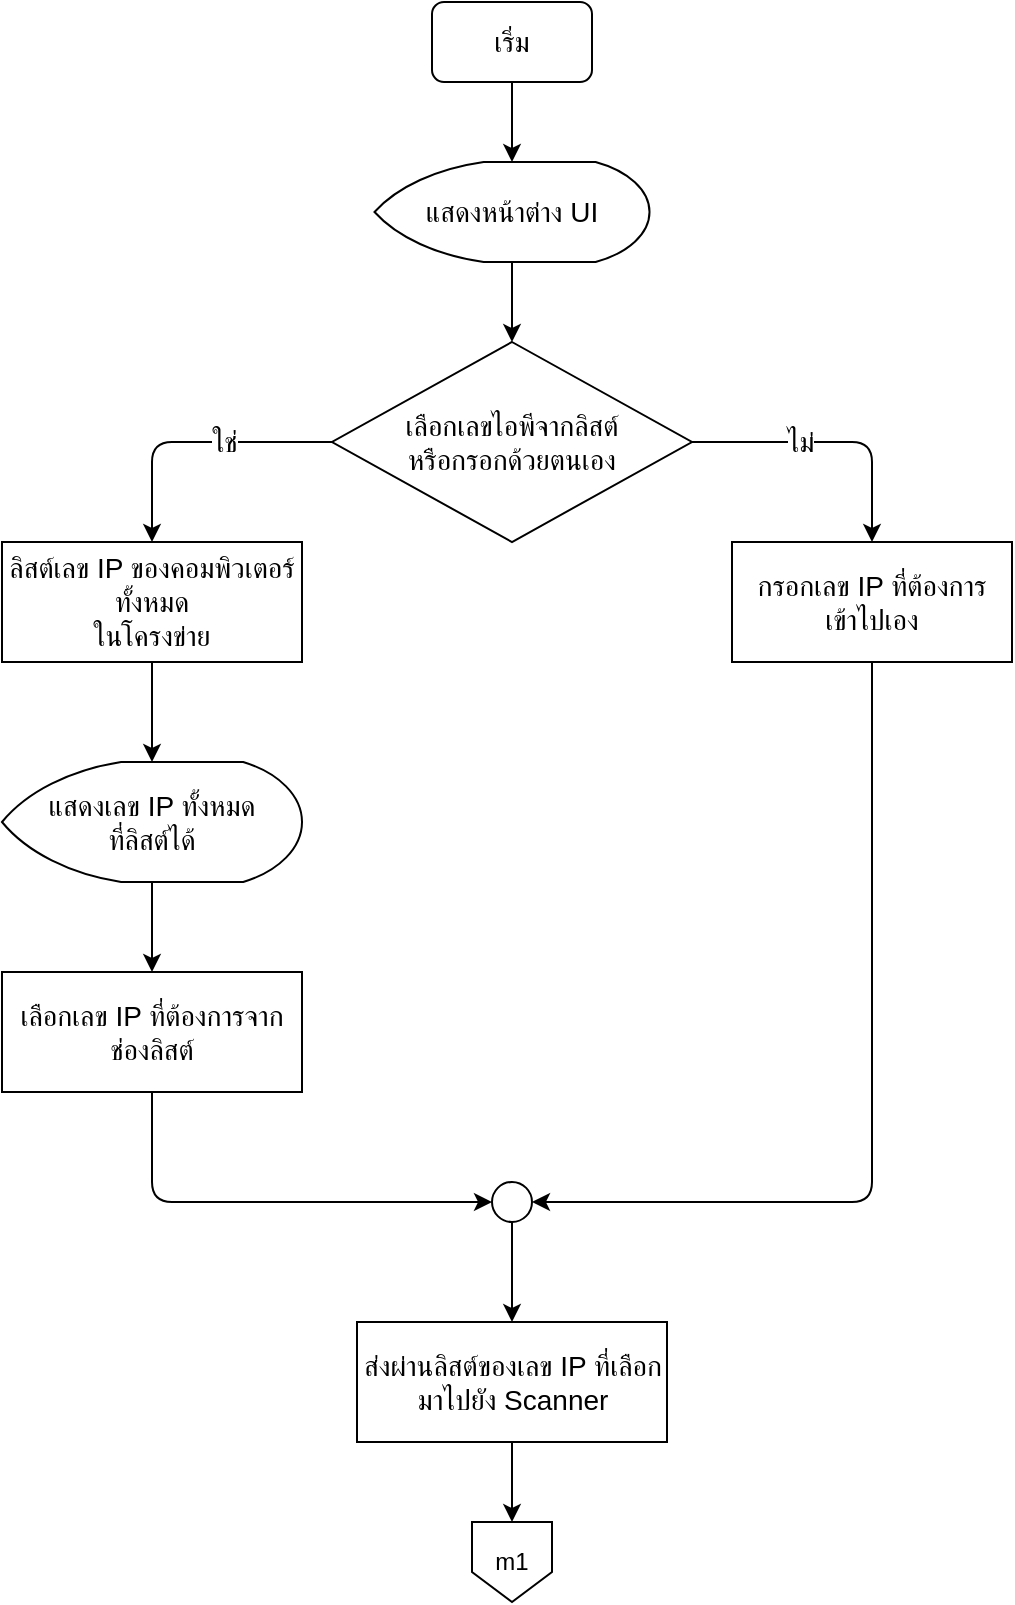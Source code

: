 <mxfile>
    <diagram id="C03Dv9k_8tI_BpTyPAFo" name="Page-1">
        <mxGraphModel dx="1470" dy="719" grid="1" gridSize="10" guides="1" tooltips="1" connect="1" arrows="1" fold="1" page="1" pageScale="1" pageWidth="827" pageHeight="1169" math="0" shadow="0">
            <root>
                <mxCell id="0"/>
                <mxCell id="1" parent="0"/>
                <mxCell id="2" value="" style="edgeStyle=none;html=1;" edge="1" parent="1" source="3" target="16">
                    <mxGeometry relative="1" as="geometry"/>
                </mxCell>
                <mxCell id="3" value="&lt;font style=&quot;font-size: 14px;&quot;&gt;เริ่ม&lt;/font&gt;" style="rounded=1;whiteSpace=wrap;html=1;fontSize=14;" vertex="1" parent="1">
                    <mxGeometry x="360" y="40" width="80" height="40" as="geometry"/>
                </mxCell>
                <mxCell id="4" value="" style="edgeStyle=none;html=1;" edge="1" parent="1" source="5" target="10">
                    <mxGeometry relative="1" as="geometry"/>
                </mxCell>
                <mxCell id="5" value="แสดงเลข IP ทั้งหมด&lt;br style=&quot;font-size: 14px;&quot;&gt;ที่ลิสต์ได้" style="strokeWidth=1;html=1;shape=mxgraph.flowchart.display;whiteSpace=wrap;fontSize=14;" vertex="1" parent="1">
                    <mxGeometry x="145" y="420" width="150" height="60" as="geometry"/>
                </mxCell>
                <mxCell id="6" value="ใช่" style="edgeStyle=none;html=1;entryX=0.5;entryY=0;entryDx=0;entryDy=0;exitX=0;exitY=0.5;exitDx=0;exitDy=0;fontSize=14;" edge="1" parent="1" source="8" target="14">
                    <mxGeometry x="-0.231" relative="1" as="geometry">
                        <Array as="points">
                            <mxPoint x="220" y="260"/>
                        </Array>
                        <mxPoint as="offset"/>
                    </mxGeometry>
                </mxCell>
                <mxCell id="7" value="ไม่" style="edgeStyle=none;html=1;entryX=0.5;entryY=0;entryDx=0;entryDy=0;exitX=1;exitY=0.5;exitDx=0;exitDy=0;fontSize=14;" edge="1" parent="1" source="8" target="12">
                    <mxGeometry x="-0.231" relative="1" as="geometry">
                        <Array as="points">
                            <mxPoint x="580" y="260"/>
                        </Array>
                        <mxPoint as="offset"/>
                    </mxGeometry>
                </mxCell>
                <mxCell id="8" value="เลือกเลขไอพีจากลิสต์&lt;br style=&quot;font-size: 14px;&quot;&gt;หรือกรอกด้วยตนเอง" style="rhombus;whiteSpace=wrap;html=1;fontSize=14;" vertex="1" parent="1">
                    <mxGeometry x="310" y="210" width="180" height="100" as="geometry"/>
                </mxCell>
                <mxCell id="9" style="edgeStyle=none;html=1;entryX=0;entryY=0.5;entryDx=0;entryDy=0;exitX=0.5;exitY=1;exitDx=0;exitDy=0;" edge="1" parent="1" source="10" target="20">
                    <mxGeometry relative="1" as="geometry">
                        <Array as="points">
                            <mxPoint x="220" y="640"/>
                        </Array>
                    </mxGeometry>
                </mxCell>
                <mxCell id="10" value="เลือกเลข IP ที่ต้องการจากช่องลิสต์" style="rounded=0;whiteSpace=wrap;html=1;fontSize=14;" vertex="1" parent="1">
                    <mxGeometry x="145" y="525" width="150" height="60" as="geometry"/>
                </mxCell>
                <mxCell id="11" style="edgeStyle=none;html=1;entryX=1;entryY=0.5;entryDx=0;entryDy=0;" edge="1" parent="1" source="12" target="20">
                    <mxGeometry relative="1" as="geometry">
                        <Array as="points">
                            <mxPoint x="580" y="640"/>
                        </Array>
                    </mxGeometry>
                </mxCell>
                <mxCell id="12" value="กรอกเลข IP ที่ต้องการ&lt;br style=&quot;font-size: 14px;&quot;&gt;เข้าไปเอง" style="rounded=0;whiteSpace=wrap;html=1;fontSize=14;" vertex="1" parent="1">
                    <mxGeometry x="510" y="310" width="140" height="60" as="geometry"/>
                </mxCell>
                <mxCell id="13" value="" style="edgeStyle=none;html=1;" edge="1" parent="1" source="14" target="5">
                    <mxGeometry relative="1" as="geometry"/>
                </mxCell>
                <mxCell id="14" value="&lt;span style=&quot;font-size: 14px;&quot;&gt;ลิสต์เลข IP ของคอมพิวเตอร์ทั้งหมด&lt;/span&gt;&lt;br style=&quot;border-color: var(--border-color); font-size: 14px;&quot;&gt;&lt;span style=&quot;font-size: 14px;&quot;&gt;ในโครงข่าย&lt;/span&gt;" style="rounded=0;whiteSpace=wrap;html=1;strokeWidth=1;fontSize=14;" vertex="1" parent="1">
                    <mxGeometry x="145" y="310" width="150" height="60" as="geometry"/>
                </mxCell>
                <mxCell id="15" value="" style="edgeStyle=none;html=1;" edge="1" parent="1" source="16" target="8">
                    <mxGeometry relative="1" as="geometry"/>
                </mxCell>
                <mxCell id="16" value="แสดงหน้าต่าง UI" style="strokeWidth=1;html=1;shape=mxgraph.flowchart.display;whiteSpace=wrap;fontSize=14;" vertex="1" parent="1">
                    <mxGeometry x="331.25" y="120" width="137.5" height="50" as="geometry"/>
                </mxCell>
                <mxCell id="17" value="" style="edgeStyle=none;html=1;" edge="1" parent="1" source="18" target="21">
                    <mxGeometry relative="1" as="geometry"/>
                </mxCell>
                <mxCell id="18" value="ส่งผ่านลิสต์ของเลข IP ที่เลือกมาไปยัง Scanner" style="rounded=0;whiteSpace=wrap;html=1;strokeWidth=1;fontSize=14;" vertex="1" parent="1">
                    <mxGeometry x="322.5" y="700" width="155" height="60" as="geometry"/>
                </mxCell>
                <mxCell id="19" value="" style="edgeStyle=none;html=1;" edge="1" parent="1" source="20" target="18">
                    <mxGeometry relative="1" as="geometry"/>
                </mxCell>
                <mxCell id="20" value="" style="ellipse;whiteSpace=wrap;html=1;aspect=fixed;strokeWidth=1;" vertex="1" parent="1">
                    <mxGeometry x="390" y="630" width="20" height="20" as="geometry"/>
                </mxCell>
                <mxCell id="21" value="m1" style="shape=offPageConnector;whiteSpace=wrap;html=1;" vertex="1" parent="1">
                    <mxGeometry x="380" y="800" width="40" height="40" as="geometry"/>
                </mxCell>
            </root>
        </mxGraphModel>
    </diagram>
    <diagram id="dUUsimjr_x462hAnNfNp" name="Page-2">
        <mxGraphModel dx="1470" dy="719" grid="1" gridSize="10" guides="1" tooltips="1" connect="1" arrows="1" fold="1" page="1" pageScale="1" pageWidth="827" pageHeight="1169" math="0" shadow="0">
            <root>
                <mxCell id="0"/>
                <mxCell id="1" parent="0"/>
            </root>
        </mxGraphModel>
    </diagram>
</mxfile>